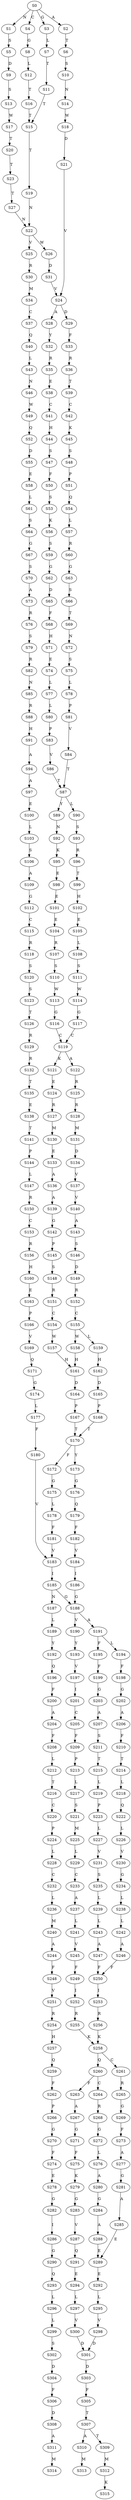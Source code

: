 strict digraph  {
	S0 -> S1 [ label = N ];
	S0 -> S2 [ label = A ];
	S0 -> S3 [ label = G ];
	S0 -> S4 [ label = C ];
	S1 -> S5 [ label = S ];
	S2 -> S6 [ label = T ];
	S3 -> S7 [ label = L ];
	S4 -> S8 [ label = G ];
	S5 -> S9 [ label = D ];
	S6 -> S10 [ label = S ];
	S7 -> S11 [ label = T ];
	S8 -> S12 [ label = L ];
	S9 -> S13 [ label = S ];
	S10 -> S14 [ label = N ];
	S11 -> S15 [ label = T ];
	S12 -> S16 [ label = T ];
	S13 -> S17 [ label = W ];
	S14 -> S18 [ label = W ];
	S15 -> S19 [ label = T ];
	S16 -> S15 [ label = T ];
	S17 -> S20 [ label = T ];
	S18 -> S21 [ label = D ];
	S19 -> S22 [ label = N ];
	S20 -> S23 [ label = T ];
	S21 -> S24 [ label = V ];
	S22 -> S25 [ label = V ];
	S22 -> S26 [ label = W ];
	S23 -> S27 [ label = T ];
	S24 -> S28 [ label = A ];
	S24 -> S29 [ label = D ];
	S25 -> S30 [ label = R ];
	S26 -> S31 [ label = D ];
	S27 -> S22 [ label = N ];
	S28 -> S32 [ label = Y ];
	S29 -> S33 [ label = F ];
	S30 -> S34 [ label = M ];
	S31 -> S24 [ label = V ];
	S32 -> S35 [ label = R ];
	S33 -> S36 [ label = R ];
	S34 -> S37 [ label = C ];
	S35 -> S38 [ label = E ];
	S36 -> S39 [ label = T ];
	S37 -> S40 [ label = Q ];
	S38 -> S41 [ label = C ];
	S39 -> S42 [ label = C ];
	S40 -> S43 [ label = L ];
	S41 -> S44 [ label = H ];
	S42 -> S45 [ label = K ];
	S43 -> S46 [ label = N ];
	S44 -> S47 [ label = S ];
	S45 -> S48 [ label = S ];
	S46 -> S49 [ label = W ];
	S47 -> S50 [ label = F ];
	S48 -> S51 [ label = P ];
	S49 -> S52 [ label = Q ];
	S50 -> S53 [ label = S ];
	S51 -> S54 [ label = Q ];
	S52 -> S55 [ label = D ];
	S53 -> S56 [ label = K ];
	S54 -> S57 [ label = L ];
	S55 -> S58 [ label = E ];
	S56 -> S59 [ label = S ];
	S57 -> S60 [ label = R ];
	S58 -> S61 [ label = L ];
	S59 -> S62 [ label = G ];
	S60 -> S63 [ label = G ];
	S61 -> S64 [ label = S ];
	S62 -> S65 [ label = D ];
	S63 -> S66 [ label = S ];
	S64 -> S67 [ label = G ];
	S65 -> S68 [ label = F ];
	S66 -> S69 [ label = T ];
	S67 -> S70 [ label = S ];
	S68 -> S71 [ label = H ];
	S69 -> S72 [ label = N ];
	S70 -> S73 [ label = A ];
	S71 -> S74 [ label = E ];
	S72 -> S75 [ label = S ];
	S73 -> S76 [ label = R ];
	S74 -> S77 [ label = L ];
	S75 -> S78 [ label = L ];
	S76 -> S79 [ label = S ];
	S77 -> S80 [ label = L ];
	S78 -> S81 [ label = P ];
	S79 -> S82 [ label = R ];
	S80 -> S83 [ label = P ];
	S81 -> S84 [ label = V ];
	S82 -> S85 [ label = N ];
	S83 -> S86 [ label = V ];
	S84 -> S87 [ label = T ];
	S85 -> S88 [ label = R ];
	S86 -> S87 [ label = T ];
	S87 -> S89 [ label = Y ];
	S87 -> S90 [ label = L ];
	S88 -> S91 [ label = H ];
	S89 -> S92 [ label = N ];
	S90 -> S93 [ label = S ];
	S91 -> S94 [ label = A ];
	S92 -> S95 [ label = K ];
	S93 -> S96 [ label = R ];
	S94 -> S97 [ label = A ];
	S95 -> S98 [ label = E ];
	S96 -> S99 [ label = T ];
	S97 -> S100 [ label = E ];
	S98 -> S101 [ label = E ];
	S99 -> S102 [ label = H ];
	S100 -> S103 [ label = L ];
	S101 -> S104 [ label = E ];
	S102 -> S105 [ label = E ];
	S103 -> S106 [ label = S ];
	S104 -> S107 [ label = R ];
	S105 -> S108 [ label = L ];
	S106 -> S109 [ label = A ];
	S107 -> S110 [ label = S ];
	S108 -> S111 [ label = S ];
	S109 -> S112 [ label = G ];
	S110 -> S113 [ label = W ];
	S111 -> S114 [ label = W ];
	S112 -> S115 [ label = C ];
	S113 -> S116 [ label = G ];
	S114 -> S117 [ label = G ];
	S115 -> S118 [ label = R ];
	S116 -> S119 [ label = C ];
	S117 -> S119 [ label = C ];
	S118 -> S120 [ label = S ];
	S119 -> S121 [ label = K ];
	S119 -> S122 [ label = A ];
	S120 -> S123 [ label = S ];
	S121 -> S124 [ label = E ];
	S122 -> S125 [ label = R ];
	S123 -> S126 [ label = T ];
	S124 -> S127 [ label = R ];
	S125 -> S128 [ label = R ];
	S126 -> S129 [ label = R ];
	S127 -> S130 [ label = M ];
	S128 -> S131 [ label = M ];
	S129 -> S132 [ label = R ];
	S130 -> S133 [ label = E ];
	S131 -> S134 [ label = D ];
	S132 -> S135 [ label = T ];
	S133 -> S136 [ label = A ];
	S134 -> S137 [ label = V ];
	S135 -> S138 [ label = E ];
	S136 -> S139 [ label = A ];
	S137 -> S140 [ label = V ];
	S138 -> S141 [ label = T ];
	S139 -> S142 [ label = G ];
	S140 -> S143 [ label = A ];
	S141 -> S144 [ label = P ];
	S142 -> S145 [ label = P ];
	S143 -> S146 [ label = S ];
	S144 -> S147 [ label = L ];
	S145 -> S148 [ label = S ];
	S146 -> S149 [ label = D ];
	S147 -> S150 [ label = R ];
	S148 -> S151 [ label = R ];
	S149 -> S152 [ label = R ];
	S150 -> S153 [ label = C ];
	S151 -> S154 [ label = C ];
	S152 -> S155 [ label = C ];
	S153 -> S156 [ label = R ];
	S154 -> S157 [ label = W ];
	S155 -> S158 [ label = W ];
	S155 -> S159 [ label = L ];
	S156 -> S160 [ label = H ];
	S157 -> S161 [ label = H ];
	S158 -> S161 [ label = H ];
	S159 -> S162 [ label = H ];
	S160 -> S163 [ label = E ];
	S161 -> S164 [ label = D ];
	S162 -> S165 [ label = D ];
	S163 -> S166 [ label = P ];
	S164 -> S167 [ label = P ];
	S165 -> S168 [ label = P ];
	S166 -> S169 [ label = V ];
	S167 -> S170 [ label = T ];
	S168 -> S170 [ label = T ];
	S169 -> S171 [ label = Q ];
	S170 -> S172 [ label = F ];
	S170 -> S173 [ label = Y ];
	S171 -> S174 [ label = G ];
	S172 -> S175 [ label = G ];
	S173 -> S176 [ label = G ];
	S174 -> S177 [ label = L ];
	S175 -> S178 [ label = L ];
	S176 -> S179 [ label = Q ];
	S177 -> S180 [ label = F ];
	S178 -> S181 [ label = F ];
	S179 -> S182 [ label = F ];
	S180 -> S183 [ label = V ];
	S181 -> S183 [ label = V ];
	S182 -> S184 [ label = V ];
	S183 -> S185 [ label = I ];
	S184 -> S186 [ label = I ];
	S185 -> S187 [ label = N ];
	S185 -> S188 [ label = G ];
	S186 -> S188 [ label = G ];
	S187 -> S189 [ label = L ];
	S188 -> S190 [ label = V ];
	S188 -> S191 [ label = A ];
	S189 -> S192 [ label = Y ];
	S190 -> S193 [ label = Y ];
	S191 -> S194 [ label = L ];
	S191 -> S195 [ label = F ];
	S192 -> S196 [ label = Q ];
	S193 -> S197 [ label = V ];
	S194 -> S198 [ label = F ];
	S195 -> S199 [ label = F ];
	S196 -> S200 [ label = F ];
	S197 -> S201 [ label = I ];
	S198 -> S202 [ label = G ];
	S199 -> S203 [ label = G ];
	S200 -> S204 [ label = A ];
	S201 -> S205 [ label = C ];
	S202 -> S206 [ label = A ];
	S203 -> S207 [ label = A ];
	S204 -> S208 [ label = F ];
	S205 -> S209 [ label = F ];
	S206 -> S210 [ label = F ];
	S207 -> S211 [ label = S ];
	S208 -> S212 [ label = L ];
	S209 -> S213 [ label = P ];
	S210 -> S214 [ label = T ];
	S211 -> S215 [ label = T ];
	S212 -> S216 [ label = T ];
	S213 -> S217 [ label = L ];
	S214 -> S218 [ label = L ];
	S215 -> S219 [ label = L ];
	S216 -> S220 [ label = C ];
	S217 -> S221 [ label = S ];
	S218 -> S222 [ label = Q ];
	S219 -> S223 [ label = P ];
	S220 -> S224 [ label = P ];
	S221 -> S225 [ label = M ];
	S222 -> S226 [ label = L ];
	S223 -> S227 [ label = L ];
	S224 -> S228 [ label = L ];
	S225 -> S229 [ label = L ];
	S226 -> S230 [ label = V ];
	S227 -> S231 [ label = V ];
	S228 -> S232 [ label = C ];
	S229 -> S233 [ label = C ];
	S230 -> S234 [ label = G ];
	S231 -> S235 [ label = S ];
	S232 -> S236 [ label = L ];
	S233 -> S237 [ label = A ];
	S234 -> S238 [ label = L ];
	S235 -> S239 [ label = L ];
	S236 -> S240 [ label = M ];
	S237 -> S241 [ label = L ];
	S238 -> S242 [ label = L ];
	S239 -> S243 [ label = L ];
	S240 -> S244 [ label = A ];
	S241 -> S245 [ label = V ];
	S242 -> S246 [ label = A ];
	S243 -> S247 [ label = A ];
	S244 -> S248 [ label = F ];
	S245 -> S249 [ label = F ];
	S246 -> S250 [ label = F ];
	S247 -> S250 [ label = F ];
	S248 -> S251 [ label = V ];
	S249 -> S252 [ label = I ];
	S250 -> S253 [ label = I ];
	S251 -> S254 [ label = R ];
	S252 -> S255 [ label = R ];
	S253 -> S256 [ label = R ];
	S254 -> S257 [ label = H ];
	S255 -> S258 [ label = K ];
	S256 -> S258 [ label = K ];
	S257 -> S259 [ label = Q ];
	S258 -> S260 [ label = Q ];
	S258 -> S261 [ label = C ];
	S259 -> S262 [ label = F ];
	S260 -> S263 [ label = F ];
	S260 -> S264 [ label = C ];
	S261 -> S265 [ label = R ];
	S262 -> S266 [ label = P ];
	S263 -> S267 [ label = A ];
	S264 -> S268 [ label = R ];
	S265 -> S269 [ label = G ];
	S266 -> S270 [ label = G ];
	S267 -> S271 [ label = G ];
	S268 -> S272 [ label = G ];
	S269 -> S273 [ label = F ];
	S270 -> S274 [ label = F ];
	S271 -> S275 [ label = F ];
	S272 -> S276 [ label = L ];
	S273 -> S277 [ label = A ];
	S274 -> S278 [ label = E ];
	S275 -> S279 [ label = K ];
	S276 -> S280 [ label = A ];
	S277 -> S281 [ label = G ];
	S278 -> S282 [ label = G ];
	S279 -> S283 [ label = G ];
	S280 -> S284 [ label = G ];
	S281 -> S285 [ label = A ];
	S282 -> S286 [ label = I ];
	S283 -> S287 [ label = V ];
	S284 -> S288 [ label = A ];
	S285 -> S289 [ label = E ];
	S286 -> S290 [ label = G ];
	S287 -> S291 [ label = Q ];
	S288 -> S289 [ label = E ];
	S289 -> S292 [ label = E ];
	S290 -> S293 [ label = Q ];
	S291 -> S294 [ label = E ];
	S292 -> S295 [ label = L ];
	S293 -> S296 [ label = L ];
	S294 -> S297 [ label = L ];
	S295 -> S298 [ label = V ];
	S296 -> S299 [ label = L ];
	S297 -> S300 [ label = V ];
	S298 -> S301 [ label = D ];
	S299 -> S302 [ label = S ];
	S300 -> S301 [ label = D ];
	S301 -> S303 [ label = D ];
	S302 -> S304 [ label = D ];
	S303 -> S305 [ label = F ];
	S304 -> S306 [ label = F ];
	S305 -> S307 [ label = T ];
	S306 -> S308 [ label = D ];
	S307 -> S309 [ label = T ];
	S307 -> S310 [ label = A ];
	S308 -> S311 [ label = A ];
	S309 -> S312 [ label = M ];
	S310 -> S313 [ label = M ];
	S311 -> S314 [ label = M ];
	S312 -> S315 [ label = K ];
}
